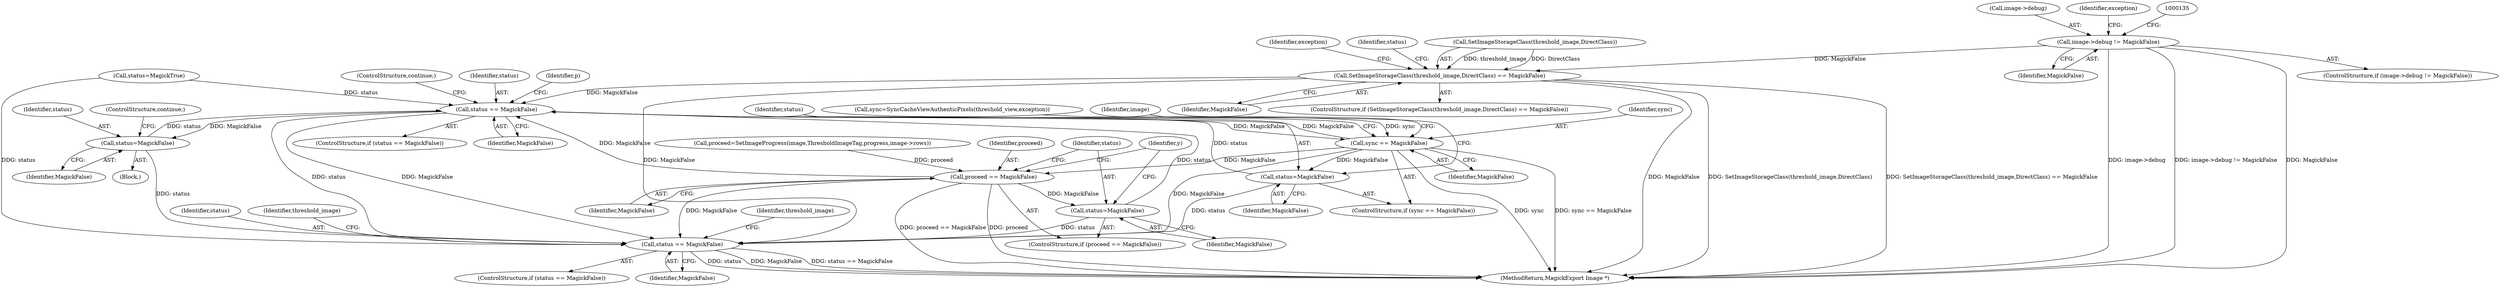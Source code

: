 digraph "0_ImageMagick6_35c7032723d85eee7318ff6c82f031fa2666b773@pointer" {
"1000129" [label="(Call,image->debug != MagickFalse)"];
"1000180" [label="(Call,SetImageStorageClass(threshold_image,DirectClass) == MagickFalse)"];
"1000252" [label="(Call,status == MagickFalse)"];
"1000304" [label="(Call,status=MagickFalse)"];
"1000880" [label="(Call,status == MagickFalse)"];
"1000837" [label="(Call,sync == MagickFalse)"];
"1000840" [label="(Call,status=MagickFalse)"];
"1000865" [label="(Call,proceed == MagickFalse)"];
"1000868" [label="(Call,status=MagickFalse)"];
"1000307" [label="(ControlStructure,continue;)"];
"1000881" [label="(Identifier,status)"];
"1000846" [label="(Identifier,image)"];
"1000842" [label="(Identifier,MagickFalse)"];
"1000870" [label="(Identifier,MagickFalse)"];
"1000128" [label="(ControlStructure,if (image->debug != MagickFalse))"];
"1000257" [label="(Identifier,p)"];
"1000866" [label="(Identifier,proceed)"];
"1000252" [label="(Call,status == MagickFalse)"];
"1000130" [label="(Call,image->debug)"];
"1000180" [label="(Call,SetImageStorageClass(threshold_image,DirectClass) == MagickFalse)"];
"1000840" [label="(Call,status=MagickFalse)"];
"1000868" [label="(Call,status=MagickFalse)"];
"1000303" [label="(Block,)"];
"1000837" [label="(Call,sync == MagickFalse)"];
"1000880" [label="(Call,status == MagickFalse)"];
"1000251" [label="(ControlStructure,if (status == MagickFalse))"];
"1000305" [label="(Identifier,status)"];
"1000184" [label="(Identifier,MagickFalse)"];
"1000884" [label="(Identifier,threshold_image)"];
"1000839" [label="(Identifier,MagickFalse)"];
"1000855" [label="(Call,proceed=SetImageProgress(image,ThresholdImageTag,progress,image->rows))"];
"1000879" [label="(ControlStructure,if (status == MagickFalse))"];
"1000200" [label="(Call,status=MagickTrue)"];
"1000129" [label="(Call,image->debug != MagickFalse)"];
"1000888" [label="(Identifier,threshold_image)"];
"1000133" [label="(Identifier,MagickFalse)"];
"1000841" [label="(Identifier,status)"];
"1000187" [label="(Identifier,exception)"];
"1000255" [label="(ControlStructure,continue;)"];
"1000304" [label="(Call,status=MagickFalse)"];
"1000836" [label="(ControlStructure,if (sync == MagickFalse))"];
"1000882" [label="(Identifier,MagickFalse)"];
"1000867" [label="(Identifier,MagickFalse)"];
"1000864" [label="(ControlStructure,if (proceed == MagickFalse))"];
"1000869" [label="(Identifier,status)"];
"1000831" [label="(Call,sync=SyncCacheViewAuthenticPixels(threshold_view,exception))"];
"1000253" [label="(Identifier,status)"];
"1000201" [label="(Identifier,status)"];
"1000179" [label="(ControlStructure,if (SetImageStorageClass(threshold_image,DirectClass) == MagickFalse))"];
"1000306" [label="(Identifier,MagickFalse)"];
"1000145" [label="(Identifier,exception)"];
"1000838" [label="(Identifier,sync)"];
"1000889" [label="(MethodReturn,MagickExport Image *)"];
"1000865" [label="(Call,proceed == MagickFalse)"];
"1000239" [label="(Identifier,y)"];
"1000181" [label="(Call,SetImageStorageClass(threshold_image,DirectClass))"];
"1000254" [label="(Identifier,MagickFalse)"];
"1000129" -> "1000128"  [label="AST: "];
"1000129" -> "1000133"  [label="CFG: "];
"1000130" -> "1000129"  [label="AST: "];
"1000133" -> "1000129"  [label="AST: "];
"1000135" -> "1000129"  [label="CFG: "];
"1000145" -> "1000129"  [label="CFG: "];
"1000129" -> "1000889"  [label="DDG: image->debug"];
"1000129" -> "1000889"  [label="DDG: image->debug != MagickFalse"];
"1000129" -> "1000889"  [label="DDG: MagickFalse"];
"1000129" -> "1000180"  [label="DDG: MagickFalse"];
"1000180" -> "1000179"  [label="AST: "];
"1000180" -> "1000184"  [label="CFG: "];
"1000181" -> "1000180"  [label="AST: "];
"1000184" -> "1000180"  [label="AST: "];
"1000187" -> "1000180"  [label="CFG: "];
"1000201" -> "1000180"  [label="CFG: "];
"1000180" -> "1000889"  [label="DDG: MagickFalse"];
"1000180" -> "1000889"  [label="DDG: SetImageStorageClass(threshold_image,DirectClass)"];
"1000180" -> "1000889"  [label="DDG: SetImageStorageClass(threshold_image,DirectClass) == MagickFalse"];
"1000181" -> "1000180"  [label="DDG: threshold_image"];
"1000181" -> "1000180"  [label="DDG: DirectClass"];
"1000180" -> "1000252"  [label="DDG: MagickFalse"];
"1000180" -> "1000880"  [label="DDG: MagickFalse"];
"1000252" -> "1000251"  [label="AST: "];
"1000252" -> "1000254"  [label="CFG: "];
"1000253" -> "1000252"  [label="AST: "];
"1000254" -> "1000252"  [label="AST: "];
"1000255" -> "1000252"  [label="CFG: "];
"1000257" -> "1000252"  [label="CFG: "];
"1000200" -> "1000252"  [label="DDG: status"];
"1000304" -> "1000252"  [label="DDG: status"];
"1000840" -> "1000252"  [label="DDG: status"];
"1000868" -> "1000252"  [label="DDG: status"];
"1000865" -> "1000252"  [label="DDG: MagickFalse"];
"1000837" -> "1000252"  [label="DDG: MagickFalse"];
"1000252" -> "1000304"  [label="DDG: MagickFalse"];
"1000252" -> "1000837"  [label="DDG: MagickFalse"];
"1000252" -> "1000880"  [label="DDG: status"];
"1000252" -> "1000880"  [label="DDG: MagickFalse"];
"1000304" -> "1000303"  [label="AST: "];
"1000304" -> "1000306"  [label="CFG: "];
"1000305" -> "1000304"  [label="AST: "];
"1000306" -> "1000304"  [label="AST: "];
"1000307" -> "1000304"  [label="CFG: "];
"1000304" -> "1000880"  [label="DDG: status"];
"1000880" -> "1000879"  [label="AST: "];
"1000880" -> "1000882"  [label="CFG: "];
"1000881" -> "1000880"  [label="AST: "];
"1000882" -> "1000880"  [label="AST: "];
"1000884" -> "1000880"  [label="CFG: "];
"1000888" -> "1000880"  [label="CFG: "];
"1000880" -> "1000889"  [label="DDG: status"];
"1000880" -> "1000889"  [label="DDG: MagickFalse"];
"1000880" -> "1000889"  [label="DDG: status == MagickFalse"];
"1000200" -> "1000880"  [label="DDG: status"];
"1000840" -> "1000880"  [label="DDG: status"];
"1000868" -> "1000880"  [label="DDG: status"];
"1000865" -> "1000880"  [label="DDG: MagickFalse"];
"1000837" -> "1000880"  [label="DDG: MagickFalse"];
"1000837" -> "1000836"  [label="AST: "];
"1000837" -> "1000839"  [label="CFG: "];
"1000838" -> "1000837"  [label="AST: "];
"1000839" -> "1000837"  [label="AST: "];
"1000841" -> "1000837"  [label="CFG: "];
"1000846" -> "1000837"  [label="CFG: "];
"1000837" -> "1000889"  [label="DDG: sync"];
"1000837" -> "1000889"  [label="DDG: sync == MagickFalse"];
"1000831" -> "1000837"  [label="DDG: sync"];
"1000837" -> "1000840"  [label="DDG: MagickFalse"];
"1000837" -> "1000865"  [label="DDG: MagickFalse"];
"1000840" -> "1000836"  [label="AST: "];
"1000840" -> "1000842"  [label="CFG: "];
"1000841" -> "1000840"  [label="AST: "];
"1000842" -> "1000840"  [label="AST: "];
"1000846" -> "1000840"  [label="CFG: "];
"1000865" -> "1000864"  [label="AST: "];
"1000865" -> "1000867"  [label="CFG: "];
"1000866" -> "1000865"  [label="AST: "];
"1000867" -> "1000865"  [label="AST: "];
"1000869" -> "1000865"  [label="CFG: "];
"1000239" -> "1000865"  [label="CFG: "];
"1000865" -> "1000889"  [label="DDG: proceed"];
"1000865" -> "1000889"  [label="DDG: proceed == MagickFalse"];
"1000855" -> "1000865"  [label="DDG: proceed"];
"1000865" -> "1000868"  [label="DDG: MagickFalse"];
"1000868" -> "1000864"  [label="AST: "];
"1000868" -> "1000870"  [label="CFG: "];
"1000869" -> "1000868"  [label="AST: "];
"1000870" -> "1000868"  [label="AST: "];
"1000239" -> "1000868"  [label="CFG: "];
}
